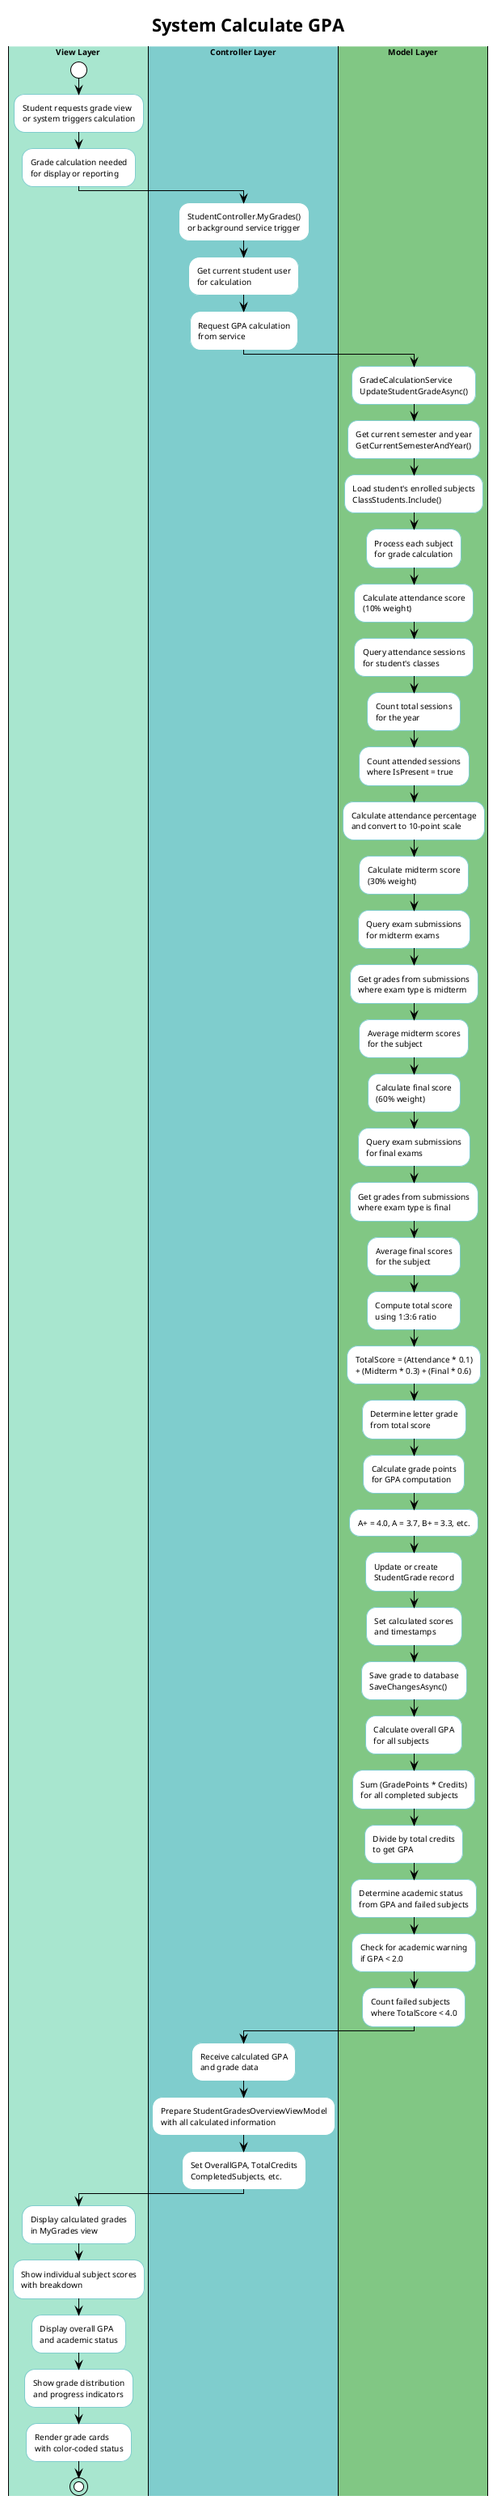 @startuml System_CalculateGPA_MVC
!theme plain

skinparam backgroundColor white
skinparam defaultFontName "Arial"
skinparam defaultFontSize 10

skinparam activity {
    BackgroundColor white
    BorderColor #7fcdcd
    FontColor black
    FontSize 10
}

skinparam activityStart {
    BackgroundColor #81c784
    BorderColor #7fcdcd
}

skinparam activityEnd {
    BackgroundColor #81c784
    BorderColor #7fcdcd
}

skinparam activityDiamond {
    BackgroundColor #7fcdcd
    BorderColor #81c784
    FontColor black
}

title **System Calculate GPA**

|#a8e6cf|**View Layer**|
start
:Student requests grade view\nor system triggers calculation;
:Grade calculation needed\nfor display or reporting;

|#7fcdcd|**Controller Layer**|
:StudentController.MyGrades()\nor background service trigger;
:Get current student user\nfor calculation;
:Request GPA calculation\nfrom service;

|#81c784|**Model Layer**|
:GradeCalculationService\nUpdateStudentGradeAsync();
:Get current semester and year\nGetCurrentSemesterAndYear();
:Load student's enrolled subjects\nClassStudents.Include();

:Process each subject\nfor grade calculation;
:Calculate attendance score\n(10% weight);

:Query attendance sessions\nfor student's classes;
:Count total sessions\nfor the year;
:Count attended sessions\nwhere IsPresent = true;
:Calculate attendance percentage\nand convert to 10-point scale;

:Calculate midterm score\n(30% weight);
:Query exam submissions\nfor midterm exams;
:Get grades from submissions\nwhere exam type is midterm;
:Average midterm scores\nfor the subject;

:Calculate final score\n(60% weight);
:Query exam submissions\nfor final exams;
:Get grades from submissions\nwhere exam type is final;
:Average final scores\nfor the subject;

:Compute total score\nusing 1:3:6 ratio;
:TotalScore = (Attendance * 0.1)\n+ (Midterm * 0.3) + (Final * 0.6);

:Determine letter grade\nfrom total score;
:Calculate grade points\nfor GPA computation;
:A+ = 4.0, A = 3.7, B+ = 3.3, etc.;

:Update or create\nStudentGrade record;
:Set calculated scores\nand timestamps;
:Save grade to database\nSaveChangesAsync();

:Calculate overall GPA\nfor all subjects;
:Sum (GradePoints * Credits)\nfor all completed subjects;
:Divide by total credits\nto get GPA;

:Determine academic status\nfrom GPA and failed subjects;
:Check for academic warning\nif GPA < 2.0;
:Count failed subjects\nwhere TotalScore < 4.0;

|#7fcdcd|**Controller Layer**|
:Receive calculated GPA\nand grade data;
:Prepare StudentGradesOverviewViewModel\nwith all calculated information;
:Set OverallGPA, TotalCredits\nCompletedSubjects, etc.;

|#a8e6cf|**View Layer**|
:Display calculated grades\nin MyGrades view;
:Show individual subject scores\nwith breakdown;
:Display overall GPA\nand academic status;
:Show grade distribution\nand progress indicators;
:Render grade cards\nwith color-coded status;
stop

@enduml
